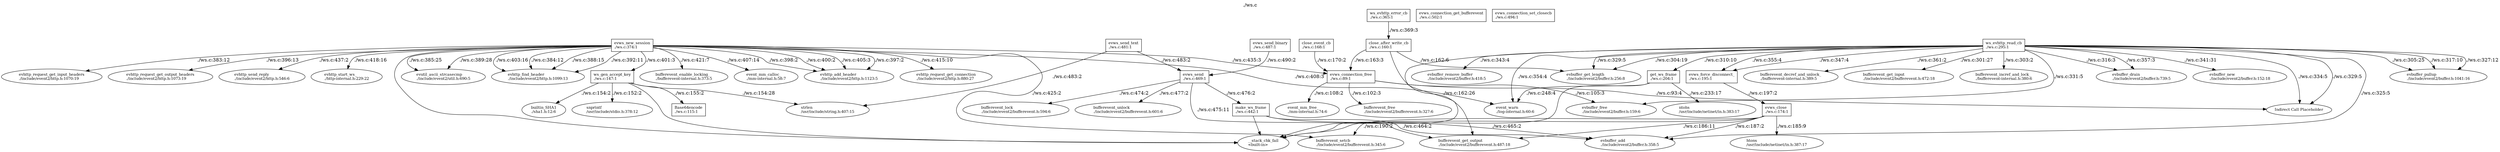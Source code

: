 digraph GRAPH_0 {

  // Generated by Graph::Easy 0.76 at Thu Jan 25 07:04:10 2024

  edge [ arrowhead=normal ];
  graph [ label="./ws.c", labelloc=top ];
  node [
    fillcolor=white,
    fontsize=11,
    shape=box,
    style=filled ];

  "./ws.c:Base64encode" [ label="Base64encode\l./ws.c:115:1\l" ]
  "./ws.c:close_after_write_cb" [ label="close_after_write_cb\l./ws.c:160:1\l" ]
  "./ws.c:close_event_cb" [ label="close_event_cb\l./ws.c:168:1\l" ]
  "./ws.c:evws_force_disconnect_" [ label="evws_force_disconnect_\l./ws.c:195:1\l" ]
  "./ws.c:evws_send" [ label="evws_send\l./ws.c:469:1\l" ]
  "./ws.c:get_ws_frame" [ label="get_ws_frame\l./ws.c:204:1\l" ]
  "./ws.c:make_ws_frame" [ label="make_ws_frame\l./ws.c:442:1\l" ]
  "./ws.c:ws_evhttp_error_cb" [ label="ws_evhttp_error_cb\l./ws.c:365:1\l" ]
  "./ws.c:ws_evhttp_read_cb" [ label="ws_evhttp_read_cb\l./ws.c:295:1\l" ]
  "./ws.c:ws_gen_accept_key" [ label="ws_gen_accept_key\l./ws.c:147:1\l" ]
  __indirect_call [ label="Indirect Call Placeholder\l", shape=ellipse ]
  __stack_chk_fail [ label="__stack_chk_fail\l<built-in>\l", shape=ellipse ]
  bufferevent_decref_and_unlock_ [ label="bufferevent_decref_and_unlock_\l./bufferevent-internal.h:389:5\l", shape=ellipse ]
  bufferevent_enable_locking_ [ label="bufferevent_enable_locking_\l./bufferevent-internal.h:373:5\l", shape=ellipse ]
  bufferevent_free [ label="bufferevent_free\l./include/event2/bufferevent.h:327:6\l", shape=ellipse ]
  bufferevent_get_input [ label="bufferevent_get_input\l./include/event2/bufferevent.h:472:18\l", shape=ellipse ]
  bufferevent_get_output [ label="bufferevent_get_output\l./include/event2/bufferevent.h:487:18\l", shape=ellipse ]
  bufferevent_incref_and_lock_ [ label="bufferevent_incref_and_lock_\l./bufferevent-internal.h:380:6\l", shape=ellipse ]
  bufferevent_lock [ label="bufferevent_lock\l./include/event2/bufferevent.h:594:6\l", shape=ellipse ]
  bufferevent_setcb [ label="bufferevent_setcb\l./include/event2/bufferevent.h:345:6\l", shape=ellipse ]
  bufferevent_unlock [ label="bufferevent_unlock\l./include/event2/bufferevent.h:601:6\l", shape=ellipse ]
  "builtin_SHA1" [ label="builtin_SHA1\l./sha1.h:12:6\l", shape=ellipse ]
  evbuffer_add [ label="evbuffer_add\l./include/event2/buffer.h:358:5\l", shape=ellipse ]
  evbuffer_drain [ label="evbuffer_drain\l./include/event2/buffer.h:739:5\l", shape=ellipse ]
  evbuffer_free [ label="evbuffer_free\l./include/event2/buffer.h:159:6\l", shape=ellipse ]
  evbuffer_get_length [ label="evbuffer_get_length\l./include/event2/buffer.h:256:8\l", shape=ellipse ]
  evbuffer_new [ label="evbuffer_new\l./include/event2/buffer.h:152:18\l", shape=ellipse ]
  evbuffer_pullup [ label="evbuffer_pullup\l./include/event2/buffer.h:1041:16\l", shape=ellipse ]
  evbuffer_remove_buffer [ label="evbuffer_remove_buffer\l./include/event2/buffer.h:418:5\l", shape=ellipse ]
  event_mm_calloc_ [ label="event_mm_calloc_\l./mm-internal.h:58:7\l", shape=ellipse ]
  event_mm_free_ [ label="event_mm_free_\l./mm-internal.h:74:6\l", shape=ellipse ]
  event_warn [ label="event_warn\l./log-internal.h:60:6\l", shape=ellipse ]
  evhttp_add_header [ label="evhttp_add_header\l./include/event2/http.h:1123:5\l", shape=ellipse ]
  evhttp_find_header [ label="evhttp_find_header\l./include/event2/http.h:1099:13\l", shape=ellipse ]
  evhttp_request_get_connection [ label="evhttp_request_get_connection\l./include/event2/http.h:880:27\l", shape=ellipse ]
  evhttp_request_get_input_headers [ label="evhttp_request_get_input_headers\l./include/event2/http.h:1070:19\l", shape=ellipse ]
  evhttp_request_get_output_headers [ label="evhttp_request_get_output_headers\l./include/event2/http.h:1073:19\l", shape=ellipse ]
  evhttp_send_reply [ label="evhttp_send_reply\l./include/event2/http.h:546:6\l", shape=ellipse ]
  evhttp_start_ws_ [ label="evhttp_start_ws_\l./http-internal.h:229:22\l", shape=ellipse ]
  evutil_ascii_strcasecmp [ label="evutil_ascii_strcasecmp\l./include/event2/util.h:690:5\l", shape=ellipse ]
  evws_close [ label="evws_close\l./ws.c:174:1\l" ]
  evws_connection_free [ label="evws_connection_free\l./ws.c:89:1\l" ]
  evws_connection_get_bufferevent [ label="evws_connection_get_bufferevent\l./ws.c:502:1\l" ]
  evws_connection_set_closecb [ label="evws_connection_set_closecb\l./ws.c:494:1\l" ]
  evws_new_session [ label="evws_new_session\l./ws.c:374:1\l" ]
  evws_send_binary [ label="evws_send_binary\l./ws.c:487:1\l" ]
  evws_send_text [ label="evws_send_text\l./ws.c:481:1\l" ]
  htons [ label="htons\l/usr/include/netinet/in.h:387:17\l", shape=ellipse ]
  ntohs [ label="ntohs\l/usr/include/netinet/in.h:383:17\l", shape=ellipse ]
  snprintf [ label="snprintf\l/usr/include/stdio.h:378:12\l", shape=ellipse ]
  strlen [ label="strlen\l/usr/include/string.h:407:15\l", shape=ellipse ]

  evws_connection_free -> event_mm_free_ [ color="#000000", fontcolor="#000000", label="./ws.c:108:2" ]
  evws_connection_free -> evbuffer_free [ color="#000000", fontcolor="#000000", label="./ws.c:105:3" ]
  evws_connection_free -> bufferevent_free [ color="#000000", fontcolor="#000000", label="./ws.c:102:3" ]
  evws_connection_free -> __indirect_call [ color="#000000", fontcolor="#000000", label="./ws.c:93:4" ]
  "./ws.c:ws_gen_accept_key" -> "./ws.c:Base64encode" [ color="#000000", fontcolor="#000000", label="./ws.c:155:2" ]
  "./ws.c:ws_gen_accept_key" -> __stack_chk_fail [ color="#000000" ]
  "./ws.c:ws_gen_accept_key" -> "builtin_SHA1" [ color="#000000", fontcolor="#000000", label="./ws.c:154:2" ]
  "./ws.c:ws_gen_accept_key" -> strlen [ color="#000000", fontcolor="#000000", label="./ws.c:154:28" ]
  "./ws.c:ws_gen_accept_key" -> snprintf [ color="#000000", fontcolor="#000000", label="./ws.c:152:2" ]
  "./ws.c:close_after_write_cb" -> evbuffer_get_length [ color="#000000", fontcolor="#000000", label="./ws.c:162:6" ]
  "./ws.c:close_after_write_cb" -> bufferevent_get_output [ color="#000000", fontcolor="#000000", label="./ws.c:162:26" ]
  "./ws.c:close_after_write_cb" -> evws_connection_free [ color="#000000", fontcolor="#000000", label="./ws.c:163:3" ]
  "./ws.c:close_event_cb" -> evws_connection_free [ color="#000000", fontcolor="#000000", label="./ws.c:170:2" ]
  evws_close -> bufferevent_setcb [ color="#000000", fontcolor="#000000", label="./ws.c:190:2" ]
  evws_close -> evbuffer_add [ color="#000000", fontcolor="#000000", label="./ws.c:187:2" ]
  evws_close -> htons [ color="#000000", fontcolor="#000000", label="./ws.c:185:9" ]
  evws_close -> bufferevent_get_output [ color="#000000", fontcolor="#000000", label="./ws.c:186:11" ]
  evws_close -> __stack_chk_fail [ color="#000000" ]
  "./ws.c:evws_force_disconnect_" -> evws_close [ color="#000000", fontcolor="#000000", label="./ws.c:197:2" ]
  "./ws.c:get_ws_frame" -> event_warn [ color="#000000", fontcolor="#000000", label="./ws.c:248:4" ]
  "./ws.c:get_ws_frame" -> ntohs [ color="#000000", fontcolor="#000000", label="./ws.c:233:17" ]
  "./ws.c:get_ws_frame" -> __stack_chk_fail [ color="#000000" ]
  "./ws.c:ws_evhttp_read_cb" -> bufferevent_decref_and_unlock_ [ color="#000000", fontcolor="#000000", label="./ws.c:361:2" ]
  "./ws.c:ws_evhttp_read_cb" -> evbuffer_remove_buffer [ color="#000000", fontcolor="#000000", label="./ws.c:343:4" ]
  "./ws.c:ws_evhttp_read_cb" -> evbuffer_new [ color="#000000", fontcolor="#000000", label="./ws.c:341:31" ]
  "./ws.c:ws_evhttp_read_cb" -> evbuffer_drain [ color="#000000", fontcolor="#000000", label="./ws.c:316:3" ]
  "./ws.c:ws_evhttp_read_cb" -> evbuffer_drain [ color="#000000", fontcolor="#000000", label="./ws.c:357:3" ]
  "./ws.c:ws_evhttp_read_cb" -> evbuffer_pullup [ color="#000000", fontcolor="#000000", label="./ws.c:305:25" ]
  "./ws.c:ws_evhttp_read_cb" -> evbuffer_pullup [ color="#000000", fontcolor="#000000", label="./ws.c:317:10" ]
  "./ws.c:ws_evhttp_read_cb" -> evbuffer_pullup [ color="#000000", fontcolor="#000000", label="./ws.c:327:12" ]
  "./ws.c:ws_evhttp_read_cb" -> evbuffer_free [ color="#000000", fontcolor="#000000", label="./ws.c:331:5" ]
  "./ws.c:ws_evhttp_read_cb" -> bufferevent_incref_and_lock_ [ color="#000000", fontcolor="#000000", label="./ws.c:303:2" ]
  "./ws.c:ws_evhttp_read_cb" -> bufferevent_get_input [ color="#000000", fontcolor="#000000", label="./ws.c:301:27" ]
  "./ws.c:ws_evhttp_read_cb" -> event_warn [ color="#000000", fontcolor="#000000", label="./ws.c:354:4" ]
  "./ws.c:ws_evhttp_read_cb" -> "./ws.c:get_ws_frame" [ color="#000000", fontcolor="#000000", label="./ws.c:310:10" ]
  "./ws.c:ws_evhttp_read_cb" -> "./ws.c:evws_force_disconnect_" [ color="#000000", fontcolor="#000000", label="./ws.c:347:4" ]
  "./ws.c:ws_evhttp_read_cb" -> "./ws.c:evws_force_disconnect_" [ color="#000000", fontcolor="#000000", label="./ws.c:355:4" ]
  "./ws.c:ws_evhttp_read_cb" -> evbuffer_add [ color="#000000", fontcolor="#000000", label="./ws.c:325:5" ]
  "./ws.c:ws_evhttp_read_cb" -> evbuffer_get_length [ color="#000000", fontcolor="#000000", label="./ws.c:329:5" ]
  "./ws.c:ws_evhttp_read_cb" -> evbuffer_get_length [ color="#000000", fontcolor="#000000", label="./ws.c:304:19" ]
  "./ws.c:ws_evhttp_read_cb" -> __stack_chk_fail [ color="#000000" ]
  "./ws.c:ws_evhttp_read_cb" -> __indirect_call [ color="#000000", fontcolor="#000000", label="./ws.c:329:5" ]
  "./ws.c:ws_evhttp_read_cb" -> __indirect_call [ color="#000000", fontcolor="#000000", label="./ws.c:334:5" ]
  "./ws.c:ws_evhttp_error_cb" -> "./ws.c:close_after_write_cb" [ color="#000000", fontcolor="#000000", label="./ws.c:369:3" ]
  evws_new_session -> evhttp_request_get_connection [ color="#000000", fontcolor="#000000", label="./ws.c:415:10" ]
  evws_new_session -> event_mm_calloc_ [ color="#000000", fontcolor="#000000", label="./ws.c:407:14" ]
  evws_new_session -> evhttp_add_header [ color="#000000", fontcolor="#000000", label="./ws.c:397:2" ]
  evws_new_session -> evhttp_add_header [ color="#000000", fontcolor="#000000", label="./ws.c:398:2" ]
  evws_new_session -> evhttp_add_header [ color="#000000", fontcolor="#000000", label="./ws.c:400:2" ]
  evws_new_session -> evhttp_add_header [ color="#000000", fontcolor="#000000", label="./ws.c:405:3" ]
  evws_new_session -> evhttp_request_get_output_headers [ color="#000000", fontcolor="#000000", label="./ws.c:396:13" ]
  evws_new_session -> evutil_ascii_strcasecmp [ color="#000000", fontcolor="#000000", label="./ws.c:385:25" ]
  evws_new_session -> evutil_ascii_strcasecmp [ color="#000000", fontcolor="#000000", label="./ws.c:389:28" ]
  evws_new_session -> evhttp_find_header [ color="#000000", fontcolor="#000000", label="./ws.c:384:12" ]
  evws_new_session -> evhttp_find_header [ color="#000000", fontcolor="#000000", label="./ws.c:388:15" ]
  evws_new_session -> evhttp_find_header [ color="#000000", fontcolor="#000000", label="./ws.c:392:11" ]
  evws_new_session -> evhttp_find_header [ color="#000000", fontcolor="#000000", label="./ws.c:403:16" ]
  evws_new_session -> evhttp_request_get_input_headers [ color="#000000", fontcolor="#000000", label="./ws.c:383:12" ]
  evws_new_session -> event_warn [ color="#000000", fontcolor="#000000", label="./ws.c:408:3" ]
  evws_new_session -> bufferevent_setcb [ color="#000000", fontcolor="#000000", label="./ws.c:425:2" ]
  evws_new_session -> __stack_chk_fail [ color="#000000" ]
  evws_new_session -> evhttp_send_reply [ color="#000000", fontcolor="#000000", label="./ws.c:437:2" ]
  evws_new_session -> bufferevent_enable_locking_ [ color="#000000", fontcolor="#000000", label="./ws.c:421:7" ]
  evws_new_session -> evhttp_start_ws_ [ color="#000000", fontcolor="#000000", label="./ws.c:418:16" ]
  evws_new_session -> "./ws.c:ws_gen_accept_key" [ color="#000000", fontcolor="#000000", label="./ws.c:401:3" ]
  evws_new_session -> evws_connection_free [ color="#000000", fontcolor="#000000", label="./ws.c:435:3" ]
  "./ws.c:make_ws_frame" -> evbuffer_add [ color="#000000", fontcolor="#000000", label="./ws.c:464:2" ]
  "./ws.c:make_ws_frame" -> evbuffer_add [ color="#000000", fontcolor="#000000", label="./ws.c:465:2" ]
  "./ws.c:make_ws_frame" -> __stack_chk_fail [ color="#000000" ]
  "./ws.c:evws_send" -> bufferevent_get_output [ color="#000000", fontcolor="#000000", label="./ws.c:475:11" ]
  "./ws.c:evws_send" -> bufferevent_unlock [ color="#000000", fontcolor="#000000", label="./ws.c:477:2" ]
  "./ws.c:evws_send" -> bufferevent_lock [ color="#000000", fontcolor="#000000", label="./ws.c:474:2" ]
  "./ws.c:evws_send" -> "./ws.c:make_ws_frame" [ color="#000000", fontcolor="#000000", label="./ws.c:476:2" ]
  evws_send_text -> strlen [ color="#000000", fontcolor="#000000", label="./ws.c:483:2" ]
  evws_send_text -> "./ws.c:evws_send" [ color="#000000", fontcolor="#000000", label="./ws.c:483:2" ]
  evws_send_binary -> "./ws.c:evws_send" [ color="#000000", fontcolor="#000000", label="./ws.c:490:2" ]

}
